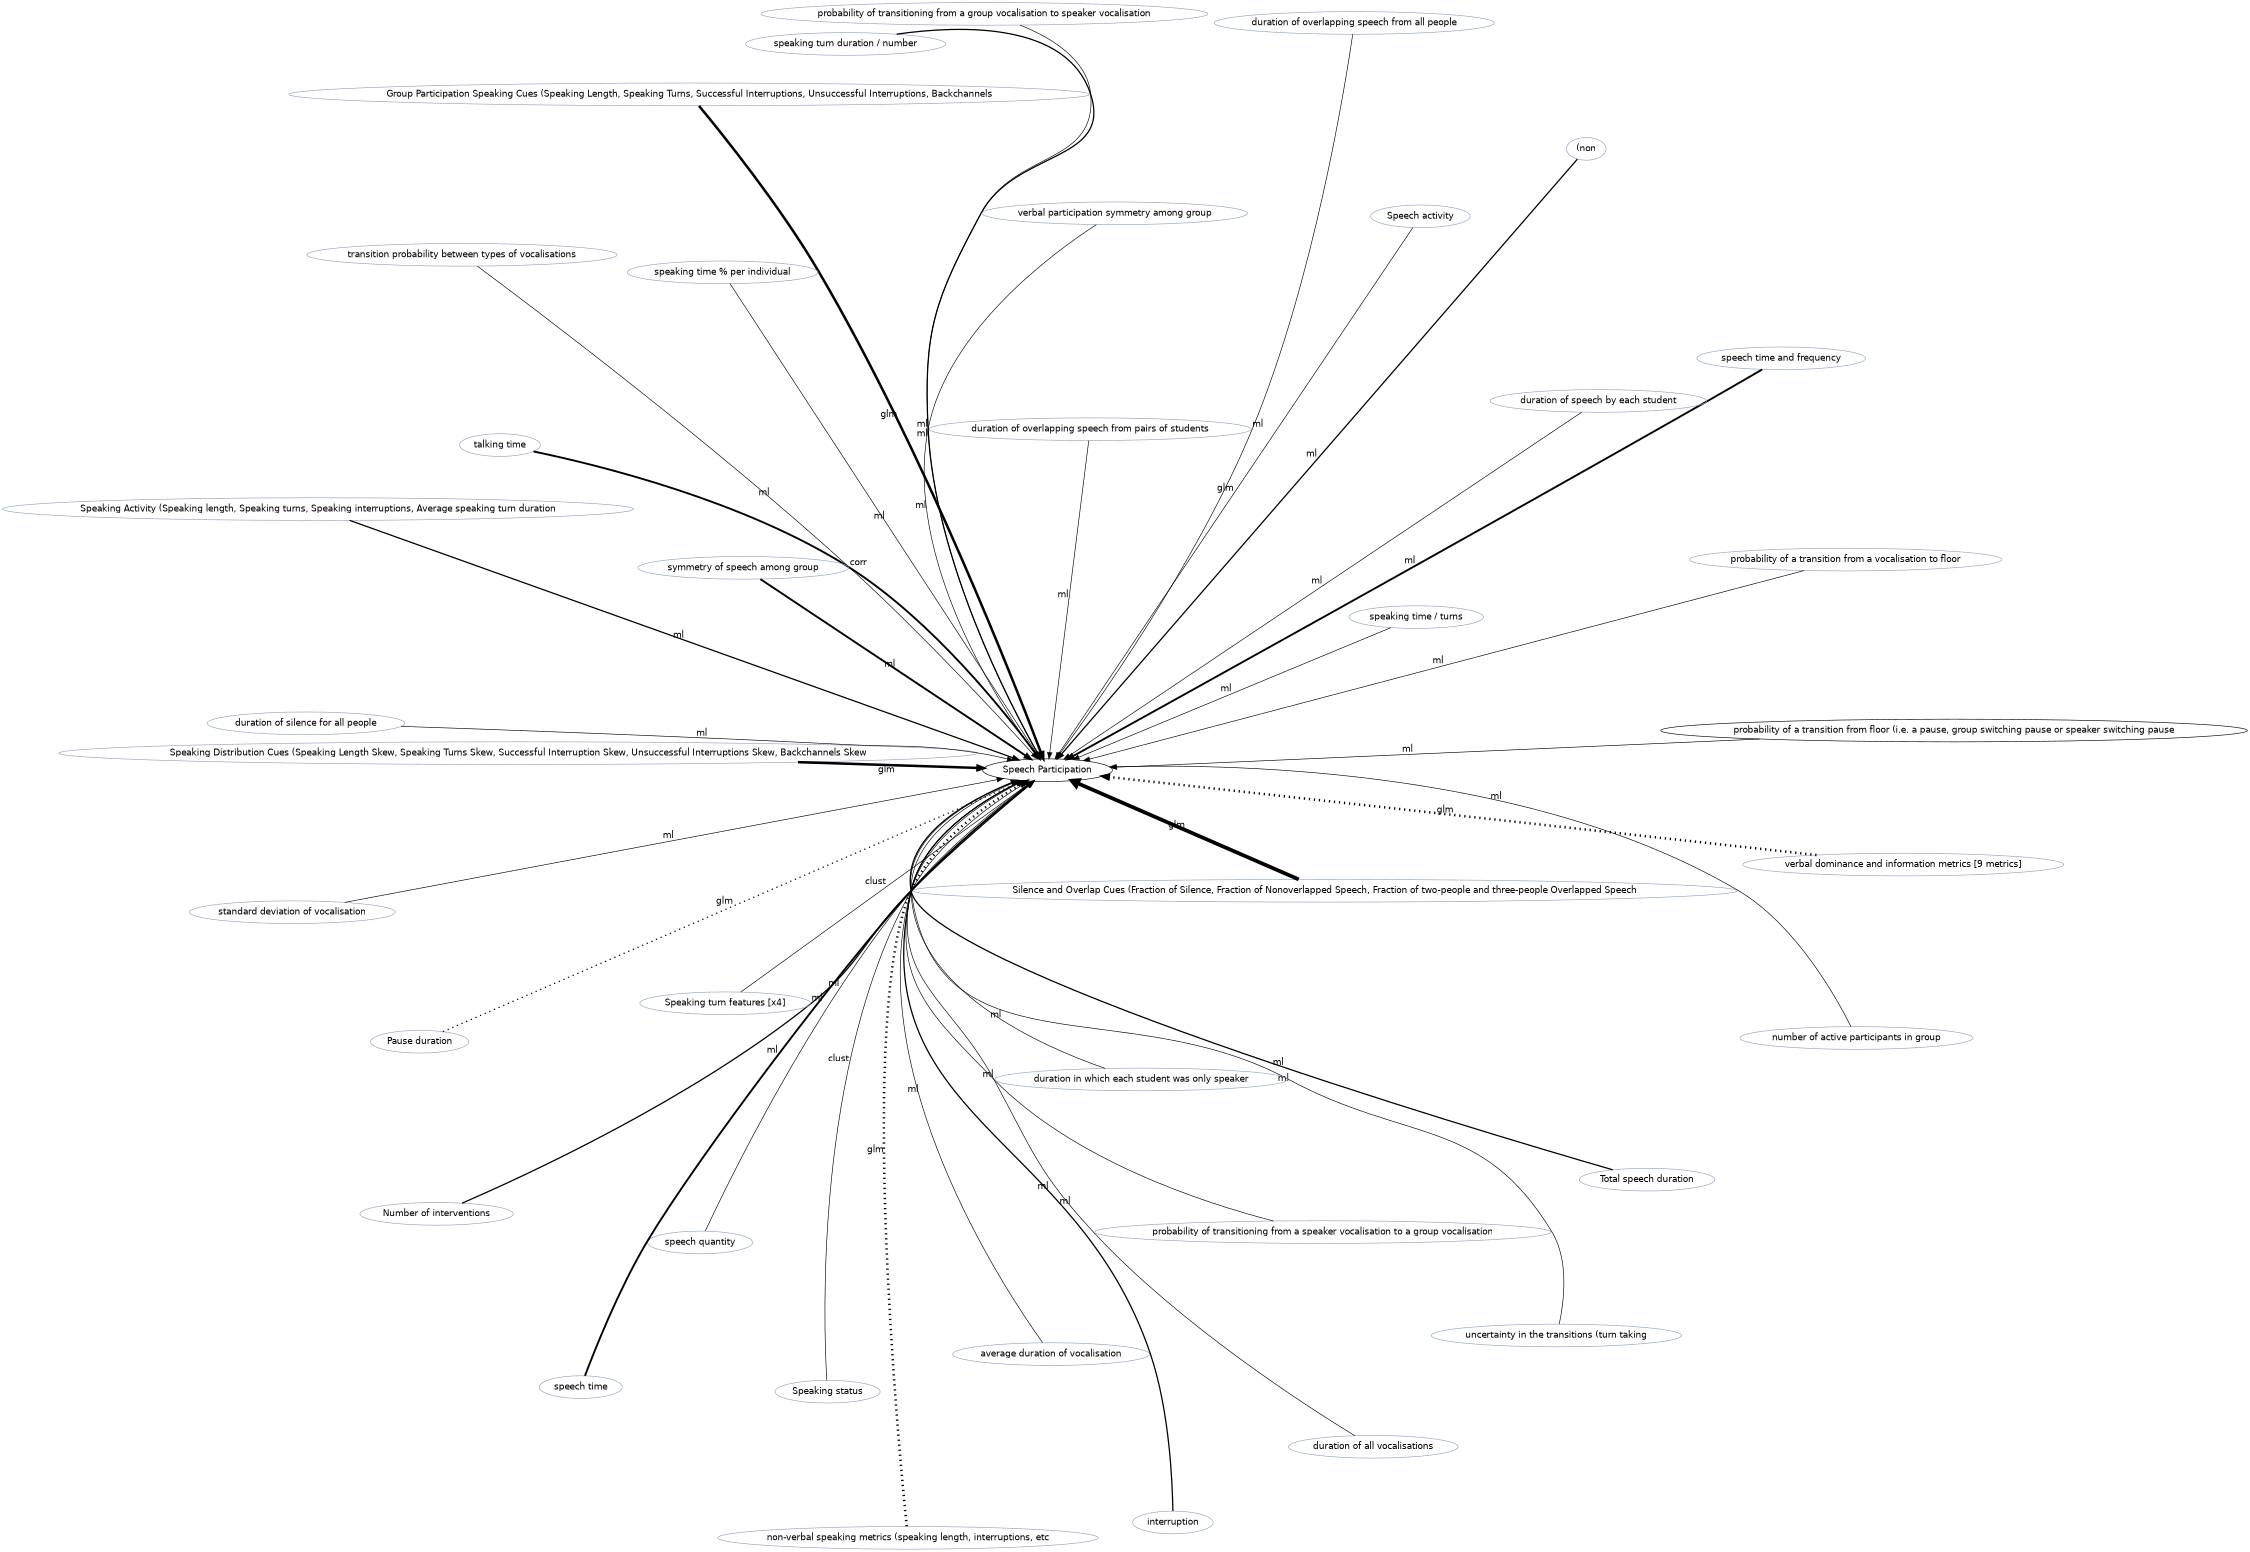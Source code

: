 digraph world {
        size="15,15";
        layout=neato
        graph [fontname = "helvetica"];
        node [fontname = "helvetica", colorscheme=set28];
        edge [fontname = "helvetica", colorscheme=set28];

	"Speech Participation" [href="index.svg"];
	"verbal dominance and information metrics [9 metrics]" [href="https://scholar.google.com/scholar?hl=en&q=A%20Multimodal-Sensor-Enabled%20Room%20for%20Unobtrusive%20Group%20Meeting%20Analysis" target="_blank" , color="3"];
	"verbal dominance and information metrics [9 metrics]" [href="https://scholar.google.com/scholar?hl=en&q=A%20Multimodal-Sensor-Enabled%20Room%20for%20Unobtrusive%20Group%20Meeting%20Analysis" target="_blank" , color="3"];
	"non-verbal speaking metrics (speaking length, interruptions, etc" [href="https://scholar.google.com/scholar?hl=en&q=A%20Multimodal-Sensor-Enabled%20Room%20for%20Unobtrusive%20Group%20Meeting%20Analysis" target="_blank" , color="3"];
	"non-verbal speaking metrics (speaking length, interruptions, etc" [href="https://scholar.google.com/scholar?hl=en&q=A%20Multimodal-Sensor-Enabled%20Room%20for%20Unobtrusive%20Group%20Meeting%20Analysis" target="_blank" , color="3"];
	"non-verbal speaking metrics (speaking length, interruptions, etc" [href="https://scholar.google.com/scholar?hl=en&q=A%20Multimodal-Sensor-Enabled%20Room%20for%20Unobtrusive%20Group%20Meeting%20Analysis" target="_blank" , color="3"];
	"verbal dominance and information metrics [9 metrics]" [href="https://scholar.google.com/scholar?hl=en&q=A%20Multimodal-Sensor-Enabled%20Room%20for%20Unobtrusive%20Group%20Meeting%20Analysis" target="_blank" , color="3"];
	"non-verbal speaking metrics (speaking length, interruptions, etc" [href="https://scholar.google.com/scholar?hl=en&q=A%20Multimodal-Sensor-Enabled%20Room%20for%20Unobtrusive%20Group%20Meeting%20Analysis" target="_blank" , color="3"];
	"verbal dominance and information metrics [9 metrics]" [href="https://scholar.google.com/scholar?hl=en&q=A%20Multimodal-Sensor-Enabled%20Room%20for%20Unobtrusive%20Group%20Meeting%20Analysis" target="_blank" , color="3"];
	"Group Participation Speaking Cues (Speaking Length, Speaking Turns, Successful Interruptions, Unsuccessful Interruptions, Backchannels" [href="https://scholar.google.com/scholar?hl=en&q=Linking%20Speaking%20and%20Looking%20Behavior%20Patterns%20with%20Group%20Composition,%20Perception,%20and%20Performance" target="_blank" , color="3"];
	"Silence and Overlap Cues (Fraction of Silence, Fraction of Nonoverlapped Speech, Fraction of two-people and three-people Overlapped Speech" [href="https://scholar.google.com/scholar?hl=en&q=Linking%20Speaking%20and%20Looking%20Behavior%20Patterns%20with%20Group%20Composition,%20Perception,%20and%20Performance" target="_blank" , color="3"];
	"Speaking Distribution Cues (Speaking Length Skew, Speaking Turns Skew, Successful Interruption Skew, Unsuccessful Interruptions Skew, Backchannels Skew" [href="https://scholar.google.com/scholar?hl=en&q=Linking%20Speaking%20and%20Looking%20Behavior%20Patterns%20with%20Group%20Composition,%20Perception,%20and%20Performance" target="_blank" , color="3"];
	"Group Participation Speaking Cues (Speaking Length, Speaking Turns, Successful Interruptions, Unsuccessful Interruptions, Backchannels" [href="https://scholar.google.com/scholar?hl=en&q=Linking%20Speaking%20and%20Looking%20Behavior%20Patterns%20with%20Group%20Composition,%20Perception,%20and%20Performance" target="_blank" , color="3"];
	"Silence and Overlap Cues (Fraction of Silence, Fraction of Nonoverlapped Speech, Fraction of two-people and three-people Overlapped Speech" [href="https://scholar.google.com/scholar?hl=en&q=Linking%20Speaking%20and%20Looking%20Behavior%20Patterns%20with%20Group%20Composition,%20Perception,%20and%20Performance" target="_blank" , color="3"];
	"Speaking Distribution Cues (Speaking Length Skew, Speaking Turns Skew, Successful Interruption Skew, Unsuccessful Interruptions Skew, Backchannels Skew" [href="https://scholar.google.com/scholar?hl=en&q=Linking%20Speaking%20and%20Looking%20Behavior%20Patterns%20with%20Group%20Composition,%20Perception,%20and%20Performance" target="_blank" , color="3"];
	"Group Participation Speaking Cues (Speaking Length, Speaking Turns, Successful Interruptions, Unsuccessful Interruptions, Backchannels" [href="https://scholar.google.com/scholar?hl=en&q=Linking%20Speaking%20and%20Looking%20Behavior%20Patterns%20with%20Group%20Composition,%20Perception,%20and%20Performance" target="_blank" , color="3"];
	"Silence and Overlap Cues (Fraction of Silence, Fraction of Nonoverlapped Speech, Fraction of two-people and three-people Overlapped Speech" [href="https://scholar.google.com/scholar?hl=en&q=Linking%20Speaking%20and%20Looking%20Behavior%20Patterns%20with%20Group%20Composition,%20Perception,%20and%20Performance" target="_blank" , color="3"];
	"Speaking Distribution Cues (Speaking Length Skew, Speaking Turns Skew, Successful Interruption Skew, Unsuccessful Interruptions Skew, Backchannels Skew" [href="https://scholar.google.com/scholar?hl=en&q=Linking%20Speaking%20and%20Looking%20Behavior%20Patterns%20with%20Group%20Composition,%20Perception,%20and%20Performance" target="_blank" , color="3"];
	"Group Participation Speaking Cues (Speaking Length, Speaking Turns, Successful Interruptions, Unsuccessful Interruptions, Backchannels" [href="https://scholar.google.com/scholar?hl=en&q=Linking%20Speaking%20and%20Looking%20Behavior%20Patterns%20with%20Group%20Composition,%20Perception,%20and%20Performance" target="_blank" , color="3"];
	"Silence and Overlap Cues (Fraction of Silence, Fraction of Nonoverlapped Speech, Fraction of two-people and three-people Overlapped Speech" [href="https://scholar.google.com/scholar?hl=en&q=Linking%20Speaking%20and%20Looking%20Behavior%20Patterns%20with%20Group%20Composition,%20Perception,%20and%20Performance" target="_blank" , color="3"];
	"Silence and Overlap Cues (Fraction of Silence, Fraction of Nonoverlapped Speech, Fraction of two-people and three-people Overlapped Speech" [href="https://scholar.google.com/scholar?hl=en&q=Linking%20Speaking%20and%20Looking%20Behavior%20Patterns%20with%20Group%20Composition,%20Perception,%20and%20Performance" target="_blank" , color="3"];
	"Speaking Distribution Cues (Speaking Length Skew, Speaking Turns Skew, Successful Interruption Skew, Unsuccessful Interruptions Skew, Backchannels Skew" [href="https://scholar.google.com/scholar?hl=en&q=Linking%20Speaking%20and%20Looking%20Behavior%20Patterns%20with%20Group%20Composition,%20Perception,%20and%20Performance" target="_blank" , color="3"];
	"Silence and Overlap Cues (Fraction of Silence, Fraction of Nonoverlapped Speech, Fraction of two-people and three-people Overlapped Speech" [href="https://scholar.google.com/scholar?hl=en&q=Linking%20Speaking%20and%20Looking%20Behavior%20Patterns%20with%20Group%20Composition,%20Perception,%20and%20Performance" target="_blank" , color="3"];
	"Number of interventions" [href="https://scholar.google.com/scholar?hl=en&q=Expertise%20estimation%20based%20on%20simple%20multimodal%20features" target="_blank" , color="3"];
	"Total speech duration" [href="https://scholar.google.com/scholar?hl=en&q=Expertise%20estimation%20based%20on%20simple%20multimodal%20features" target="_blank" , color="3"];
	"Number of interventions" [href="https://scholar.google.com/scholar?hl=en&q=Expertise%20estimation%20based%20on%20simple%20multimodal%20features" target="_blank" , color="3"];
	"Total speech duration" [href="https://scholar.google.com/scholar?hl=en&q=Expertise%20estimation%20based%20on%20simple%20multimodal%20features" target="_blank" , color="3"];
	"Speaking status" [href="https://scholar.google.com/scholar?hl=en&q=Personality%20Trait%20Classification%20via%20Co-Occurrent%20Multiparty%20Multimodal%20Event%20Discovery" target="_blank" , color="3"];
	"duration of all vocalisations" [href="https://scholar.google.com/scholar?hl=en&q=Automatic%20identification%20of%20experts%20and%20performance%20prediction%20in%20the%20multimodal%20math%20data%20corpus%20through%20analysis%20of%20speech%20interaction." target="_blank" , color="3"];
	"average duration of vocalisation" [href="https://scholar.google.com/scholar?hl=en&q=Automatic%20identification%20of%20experts%20and%20performance%20prediction%20in%20the%20multimodal%20math%20data%20corpus%20through%20analysis%20of%20speech%20interaction." target="_blank" , color="3"];
	"standard deviation of vocalisation" [href="https://scholar.google.com/scholar?hl=en&q=Automatic%20identification%20of%20experts%20and%20performance%20prediction%20in%20the%20multimodal%20math%20data%20corpus%20through%20analysis%20of%20speech%20interaction." target="_blank" , color="3"];
	"probability of a transition from floor (i.e. a pause, group switching pause or speaker switching pause" [href="https://scholar.google.com/scholar?hl=en&q=Automatic%20identification%20of%20experts%20and%20performance%20prediction%20in%20the%20multimodal%20math%20data%20corpus%20through%20analysis%20of%20speech%20interaction." target="_blank" , ];
	"probability of a transition from a vocalisation to floor" [href="https://scholar.google.com/scholar?hl=en&q=Automatic%20identification%20of%20experts%20and%20performance%20prediction%20in%20the%20multimodal%20math%20data%20corpus%20through%20analysis%20of%20speech%20interaction." target="_blank" , color="3"];
	"probability of transitioning from a group vocalisation to speaker vocalisation" [href="https://scholar.google.com/scholar?hl=en&q=Automatic%20identification%20of%20experts%20and%20performance%20prediction%20in%20the%20multimodal%20math%20data%20corpus%20through%20analysis%20of%20speech%20interaction." target="_blank" , color="3"];
	"probability of transitioning from a speaker vocalisation to a group vocalisation" [href="https://scholar.google.com/scholar?hl=en&q=Automatic%20identification%20of%20experts%20and%20performance%20prediction%20in%20the%20multimodal%20math%20data%20corpus%20through%20analysis%20of%20speech%20interaction." target="_blank" , color="3"];
	"uncertainty in the transitions (turn taking" [href="https://scholar.google.com/scholar?hl=en&q=Automatic%20identification%20of%20experts%20and%20performance%20prediction%20in%20the%20multimodal%20math%20data%20corpus%20through%20analysis%20of%20speech%20interaction." target="_blank" , color="3"];
	"transition probability between types of vocalisations" [href="https://scholar.google.com/scholar?hl=en&q=Automatic%20identification%20of%20experts%20and%20performance%20prediction%20in%20the%20multimodal%20math%20data%20corpus%20through%20analysis%20of%20speech%20interaction." target="_blank" , color="3"];
	"Speaking Activity (Speaking length, Speaking turns, Speaking interruptions, Average speaking turn duration" [href="https://scholar.google.com/scholar?hl=en&q=Emergent%20leaders%20through%20looking%20and%20speaking:%20from%20audio-visual%20data%20to%20multimodal%20recognition" target="_blank" , color="3"];
	"Speaking Activity (Speaking length, Speaking turns, Speaking interruptions, Average speaking turn duration" [href="https://scholar.google.com/scholar?hl=en&q=Emergent%20leaders%20through%20looking%20and%20speaking:%20from%20audio-visual%20data%20to%20multimodal%20recognition" target="_blank" , color="3"];
	"talking time" [href="https://scholar.google.com/scholar?hl=en&q=Toward%20Using%20Multi-Modal%20Learning%20Analytics%20to%20Support%20and%20Measure%20Collaboration%20in%20Co-Located%20Dyads" target="_blank" , color="3"];
	"Speaking turn features [x4]" [href="https://scholar.google.com/scholar?hl=en&q=Task-independent%20Multimodal%20Prediction%20of%20Group%20Performance%20Based%20on%20Product%20Dimensions" target="_blank" , color="3"];
	"Pause duration" [href="https://scholar.google.com/scholar?hl=en&q=Multimodal%20prediction%20of%20expertise%20and%20leadership%20in%20learning%20groups" target="_blank" , color="3"];
	"Pause duration" [href="https://scholar.google.com/scholar?hl=en&q=Multimodal%20prediction%20of%20expertise%20and%20leadership%20in%20learning%20groups" target="_blank" , color="3"];
	"Speech activity" [href="https://scholar.google.com/scholar?hl=en&q=Using%20Physiological%20Synchrony%20as%20an%20Indicator%20of%20Collaboration%20Quality,%20Task%20Performance%20and%20Learning" target="_blank" , color="3"];
	"(non" [href="https://scholar.google.com/scholar?hl=en&q=Moving%20as%20a%20Leader:%20Detecting%20Emergent%20Leadership%20in%20Small%20Groups%20using%20Body%20Pose" target="_blank" , color="3"];
	"speaking turn duration / number" [href="https://scholar.google.com/scholar?hl=en&q=Moving%20as%20a%20Leader:%20Detecting%20Emergent%20Leadership%20in%20Small%20Groups%20using%20Body%20Pose" target="_blank" , color="3"];
	"interruption" [href="https://scholar.google.com/scholar?hl=en&q=Moving%20as%20a%20Leader:%20Detecting%20Emergent%20Leadership%20in%20Small%20Groups%20using%20Body%20Pose" target="_blank" , color="3"];
	"(non" [href="https://scholar.google.com/scholar?hl=en&q=Moving%20as%20a%20Leader:%20Detecting%20Emergent%20Leadership%20in%20Small%20Groups%20using%20Body%20Pose" target="_blank" , color="3"];
	"speaking turn duration / number" [href="https://scholar.google.com/scholar?hl=en&q=Moving%20as%20a%20Leader:%20Detecting%20Emergent%20Leadership%20in%20Small%20Groups%20using%20Body%20Pose" target="_blank" , color="3"];
	"interruption" [href="https://scholar.google.com/scholar?hl=en&q=Moving%20as%20a%20Leader:%20Detecting%20Emergent%20Leadership%20in%20Small%20Groups%20using%20Body%20Pose" target="_blank" , color="3"];
	"speech time and frequency" [href="https://scholar.google.com/scholar?hl=en&q=An%20Automatic%20Approach%20for%20Mining%20Patterns%20of%20Collaboration%20around%20an%20Interactive%20Tabletop" target="_blank" , color="3"];
	"symmetry of speech among group" [href="https://scholar.google.com/scholar?hl=en&q=An%20Automatic%20Approach%20for%20Mining%20Patterns%20of%20Collaboration%20around%20an%20Interactive%20Tabletop" target="_blank" , color="3"];
	"speech quantity" [href="https://scholar.google.com/scholar?hl=en&q=Modelling%20and%20Identifying%20Collaborative%20Situations%20in%20a%20Collocated%20Multi-display%20Groupware%20Setting" target="_blank" , color="3"];
	"number of active participants in group" [href="https://scholar.google.com/scholar?hl=en&q=Modelling%20and%20Identifying%20Collaborative%20Situations%20in%20a%20Collocated%20Multi-display%20Groupware%20Setting" target="_blank" , color="3"];
	"verbal participation symmetry among group" [href="https://scholar.google.com/scholar?hl=en&q=Modelling%20and%20Identifying%20Collaborative%20Situations%20in%20a%20Collocated%20Multi-display%20Groupware%20Setting" target="_blank" , color="3"];
	"speaking time / turns" [href="https://scholar.google.com/scholar?hl=en&q=Multi-modal%20Social%20Signal%20Analysis%20for%20Predicting%20Agreement%20in%20Conversation%20Settings" target="_blank" , color="3"];
	"speech time" [href="https://scholar.google.com/scholar?hl=en&q=Using%20the%20Tablet%20Gestures%20and%20Speech%20of%20Pairs%20of%20Students%20to%20Classify%20Their%20Collaboration" target="_blank" , color="3"];
	"speaking time % per individual" [href="https://scholar.google.com/scholar?hl=en&q=Employing%20Social%20Gaze%20and%20Speaking%20Activity%20for%20Automatic%20Determination%20of%20the%20Extraversion%20Trait" target="_blank" , color="3"];
	"duration of speech by each student" [href="https://scholar.google.com/scholar?hl=en&q=Privacy-Preserving%20Speech%20Analytics%20for%20Automatic%20Assessment%20of%20Student%20Collaboration" target="_blank" , color="3"];
	"duration in which each student was only speaker" [href="https://scholar.google.com/scholar?hl=en&q=Privacy-Preserving%20Speech%20Analytics%20for%20Automatic%20Assessment%20of%20Student%20Collaboration" target="_blank" , color="3"];
	"duration of overlapping speech from pairs of students" [href="https://scholar.google.com/scholar?hl=en&q=Privacy-Preserving%20Speech%20Analytics%20for%20Automatic%20Assessment%20of%20Student%20Collaboration" target="_blank" , color="3"];
	"duration of overlapping speech from all people" [href="https://scholar.google.com/scholar?hl=en&q=Privacy-Preserving%20Speech%20Analytics%20for%20Automatic%20Assessment%20of%20Student%20Collaboration" target="_blank" , color="3"];
	"duration of silence for all people" [href="https://scholar.google.com/scholar?hl=en&q=Privacy-Preserving%20Speech%20Analytics%20for%20Automatic%20Assessment%20of%20Student%20Collaboration" target="_blank" , color="3"];
	"talking time" [href="https://scholar.google.com/scholar?hl=en&q=Toward%20Using%20Multi-Modal%20Learning%20Analytics%20to%20Support%20and%20Measure%20Collaboration%20in%20Co-Located%20Dyads" target="_blank" , color="3"];
	"talking time" [href="https://scholar.google.com/scholar?hl=en&q=Toward%20Using%20Multi-Modal%20Learning%20Analytics%20to%20Support%20and%20Measure%20Collaboration%20in%20Co-Located%20Dyads" target="_blank" , color="3"];
	"speech time and frequency" [href="https://scholar.google.com/scholar?hl=en&q=An%20Automatic%20Approach%20for%20Mining%20Patterns%20of%20Collaboration%20around%20an%20Interactive%20Tabletop" target="_blank" , color="3"];
	"speech time and frequency" [href="https://scholar.google.com/scholar?hl=en&q=An%20Automatic%20Approach%20for%20Mining%20Patterns%20of%20Collaboration%20around%20an%20Interactive%20Tabletop" target="_blank" , color="3"];
	"symmetry of speech among group" [href="https://scholar.google.com/scholar?hl=en&q=An%20Automatic%20Approach%20for%20Mining%20Patterns%20of%20Collaboration%20around%20an%20Interactive%20Tabletop" target="_blank" , color="3"];
	"symmetry of speech among group" [href="https://scholar.google.com/scholar?hl=en&q=An%20Automatic%20Approach%20for%20Mining%20Patterns%20of%20Collaboration%20around%20an%20Interactive%20Tabletop" target="_blank" , color="3"];
	"speech time" [href="https://scholar.google.com/scholar?hl=en&q=Using%20the%20Tablet%20Gestures%20and%20Speech%20of%20Pairs%20of%20Students%20to%20Classify%20Their%20Collaboration" target="_blank" , color="3"];
	"speech time" [href="https://scholar.google.com/scholar?hl=en&q=Using%20the%20Tablet%20Gestures%20and%20Speech%20of%20Pairs%20of%20Students%20to%20Classify%20Their%20Collaboration" target="_blank" , color="3"];
	"verbal dominance and information metrics [9 metrics]" -> "Speech Participation" [label="glm", labeltooltip=4, style="dotted", penwidth=4];
	"non-verbal speaking metrics (speaking length, interruptions, etc" -> "Speech Participation" [label="glm", labeltooltip=4, style="dotted", penwidth=4];
	"Group Participation Speaking Cues (Speaking Length, Speaking Turns, Successful Interruptions, Unsuccessful Interruptions, Backchannels" -> "Speech Participation" [label="glm", labeltooltip=4, style="solid", penwidth=4];
	"Silence and Overlap Cues (Fraction of Silence, Fraction of Nonoverlapped Speech, Fraction of two-people and three-people Overlapped Speech" -> "Speech Participation" [label="glm", labeltooltip=6, style="solid", penwidth=6];
	"Speaking Distribution Cues (Speaking Length Skew, Speaking Turns Skew, Successful Interruption Skew, Unsuccessful Interruptions Skew, Backchannels Skew" -> "Speech Participation" [label="glm", labeltooltip=4, style="solid", penwidth=4];
	"Number of interventions" -> "Speech Participation" [label="ml", labeltooltip=2, style="solid", penwidth=2];
	"Total speech duration" -> "Speech Participation" [label="ml", labeltooltip=2, style="solid", penwidth=2];
	"Speaking status" -> "Speech Participation" [label="clust", labeltooltip=1, style="solid", penwidth=1];
	"duration of all vocalisations" -> "Speech Participation" [label="ml", labeltooltip=1, style="solid", penwidth=1];
	"average duration of vocalisation" -> "Speech Participation" [label="ml", labeltooltip=1, style="solid", penwidth=1];
	"standard deviation of vocalisation" -> "Speech Participation" [label="ml", labeltooltip=1, style="solid", penwidth=1];
	"probability of a transition from floor (i.e. a pause, group switching pause or speaker switching pause" -> "Speech Participation" [label="ml", labeltooltip=1, style="solid", penwidth=1];
	"probability of a transition from a vocalisation to floor" -> "Speech Participation" [label="ml", labeltooltip=1, style="solid", penwidth=1];
	"probability of transitioning from a group vocalisation to speaker vocalisation" -> "Speech Participation" [label="ml", labeltooltip=1, style="solid", penwidth=1];
	"probability of transitioning from a speaker vocalisation to a group vocalisation" -> "Speech Participation" [label="ml", labeltooltip=1, style="solid", penwidth=1];
	"uncertainty in the transitions (turn taking" -> "Speech Participation" [label="ml", labeltooltip=1, style="solid", penwidth=1];
	"transition probability between types of vocalisations" -> "Speech Participation" [label="ml", labeltooltip=1, style="solid", penwidth=1];
	"Speaking Activity (Speaking length, Speaking turns, Speaking interruptions, Average speaking turn duration" -> "Speech Participation" [label="ml", labeltooltip=2, style="solid", penwidth=2];
	"talking time" -> "Speech Participation" [label="corr", labeltooltip=3, style="solid", penwidth=3];
	"Speaking turn features [x4]" -> "Speech Participation" [label="clust", labeltooltip=1, style="solid", penwidth=1];
	"Pause duration" -> "Speech Participation" [label="glm", labeltooltip=2, style="dotted", penwidth=2];
	"Speech activity" -> "Speech Participation" [label="glm", labeltooltip=1, style="solid", penwidth=1];
	"(non" -> "Speech Participation" [label="ml", labeltooltip=2, style="solid", penwidth=2];
	"speaking turn duration / number" -> "Speech Participation" [label="ml", labeltooltip=2, style="solid", penwidth=2];
	"interruption" -> "Speech Participation" [label="ml", labeltooltip=2, style="solid", penwidth=2];
	"speech time and frequency" -> "Speech Participation" [label="ml", labeltooltip=3, style="solid", penwidth=3];
	"symmetry of speech among group" -> "Speech Participation" [label="ml", labeltooltip=3, style="solid", penwidth=3];
	"speech quantity" -> "Speech Participation" [label="ml", labeltooltip=1, style="solid", penwidth=1];
	"number of active participants in group" -> "Speech Participation" [label="ml", labeltooltip=1, style="solid", penwidth=1];
	"verbal participation symmetry among group" -> "Speech Participation" [label="ml", labeltooltip=1, style="solid", penwidth=1];
	"speaking time / turns" -> "Speech Participation" [label="ml", labeltooltip=1, style="solid", penwidth=1];
	"speech time" -> "Speech Participation" [label="ml", labeltooltip=3, style="solid", penwidth=3];
	"speaking time % per individual" -> "Speech Participation" [label="ml", labeltooltip=1, style="solid", penwidth=1];
	"duration of speech by each student" -> "Speech Participation" [label="ml", labeltooltip=1, style="solid", penwidth=1];
	"duration in which each student was only speaker" -> "Speech Participation" [label="ml", labeltooltip=1, style="solid", penwidth=1];
	"duration of overlapping speech from pairs of students" -> "Speech Participation" [label="ml", labeltooltip=1, style="solid", penwidth=1];
	"duration of overlapping speech from all people" -> "Speech Participation" [label="ml", labeltooltip=1, style="solid", penwidth=1];
	"duration of silence for all people" -> "Speech Participation" [label="ml", labeltooltip=1, style="solid", penwidth=1];

 overlap=false 
 splines = true; 


}